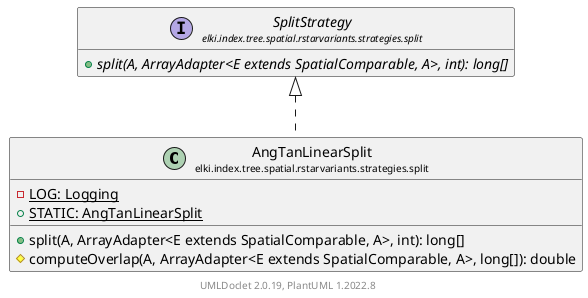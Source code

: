 @startuml
    remove .*\.(Instance|Par|Parameterizer|Factory)$
    set namespaceSeparator none
    hide empty fields
    hide empty methods

    class "<size:14>AngTanLinearSplit\n<size:10>elki.index.tree.spatial.rstarvariants.strategies.split" as elki.index.tree.spatial.rstarvariants.strategies.split.AngTanLinearSplit [[AngTanLinearSplit.html]] {
        {static} -LOG: Logging
        {static} +STATIC: AngTanLinearSplit
        +split(A, ArrayAdapter<E extends SpatialComparable, A>, int): long[]
        #computeOverlap(A, ArrayAdapter<E extends SpatialComparable, A>, long[]): double
    }

    interface "<size:14>SplitStrategy\n<size:10>elki.index.tree.spatial.rstarvariants.strategies.split" as elki.index.tree.spatial.rstarvariants.strategies.split.SplitStrategy [[SplitStrategy.html]] {
        {abstract} +split(A, ArrayAdapter<E extends SpatialComparable, A>, int): long[]
    }
    class "<size:14>AngTanLinearSplit.Par\n<size:10>elki.index.tree.spatial.rstarvariants.strategies.split" as elki.index.tree.spatial.rstarvariants.strategies.split.AngTanLinearSplit.Par [[AngTanLinearSplit.Par.html]]

    elki.index.tree.spatial.rstarvariants.strategies.split.SplitStrategy <|.. elki.index.tree.spatial.rstarvariants.strategies.split.AngTanLinearSplit
    elki.index.tree.spatial.rstarvariants.strategies.split.AngTanLinearSplit +-- elki.index.tree.spatial.rstarvariants.strategies.split.AngTanLinearSplit.Par

    center footer UMLDoclet 2.0.19, PlantUML 1.2022.8
@enduml
